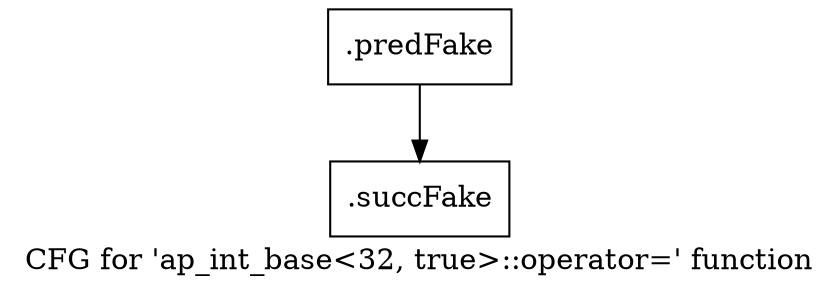 digraph "CFG for 'ap_int_base\<32, true\>::operator=' function" {
	label="CFG for 'ap_int_base\<32, true\>::operator=' function";

	Node0x471f9e0 [shape=record,filename="",linenumber="",label="{.predFake}"];
	Node0x471f9e0 -> Node0x483dba0[ callList="" memoryops="" filename="/media/miguel/NewVolume/Linux/Xilinx/Vitis_HLS/2020.2/include/ap_int_base.h" execusionnum="296"];
	Node0x483dba0 [shape=record,filename="/media/miguel/NewVolume/Linux/Xilinx/Vitis_HLS/2020.2/include/ap_int_base.h",linenumber="464",label="{.succFake}"];
}
